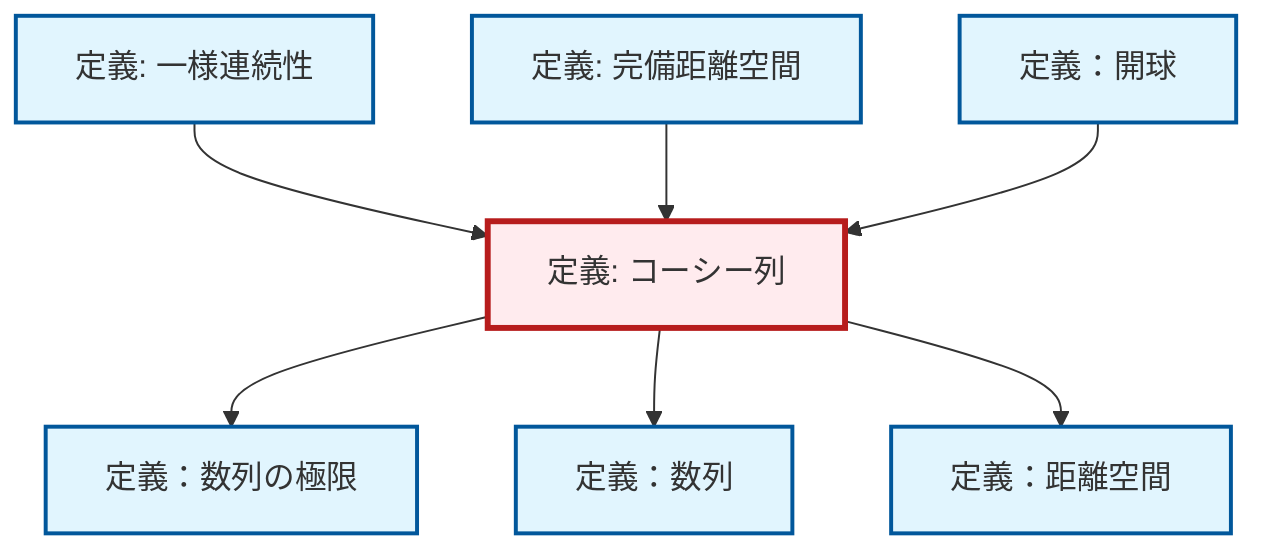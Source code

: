graph TD
    classDef definition fill:#e1f5fe,stroke:#01579b,stroke-width:2px
    classDef theorem fill:#f3e5f5,stroke:#4a148c,stroke-width:2px
    classDef axiom fill:#fff3e0,stroke:#e65100,stroke-width:2px
    classDef example fill:#e8f5e9,stroke:#1b5e20,stroke-width:2px
    classDef current fill:#ffebee,stroke:#b71c1c,stroke-width:3px
    def-open-ball["定義：開球"]:::definition
    def-limit["定義：数列の極限"]:::definition
    def-sequence["定義：数列"]:::definition
    def-metric-space["定義：距離空間"]:::definition
    def-complete-metric-space["定義: 完備距離空間"]:::definition
    def-uniform-continuity["定義: 一様連続性"]:::definition
    def-cauchy-sequence["定義: コーシー列"]:::definition
    def-uniform-continuity --> def-cauchy-sequence
    def-complete-metric-space --> def-cauchy-sequence
    def-cauchy-sequence --> def-limit
    def-open-ball --> def-cauchy-sequence
    def-cauchy-sequence --> def-sequence
    def-cauchy-sequence --> def-metric-space
    class def-cauchy-sequence current